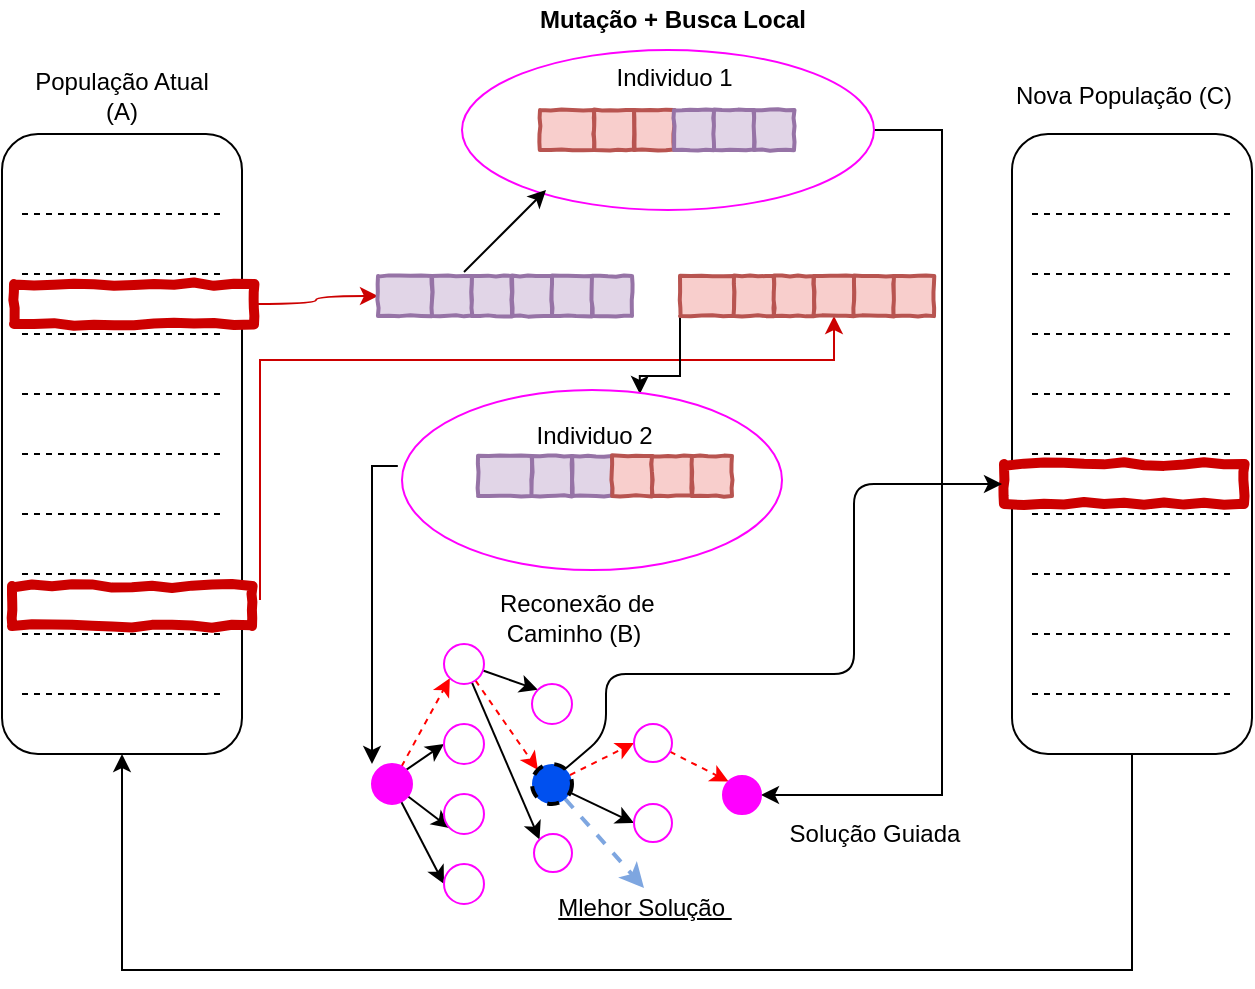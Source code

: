<mxfile version="13.1.3">
    <diagram id="6hGFLwfOUW9BJ-s0fimq" name="Page-1">
        <mxGraphModel dx="726" dy="490" grid="0" gridSize="10" guides="1" tooltips="1" connect="1" arrows="1" fold="1" page="1" pageScale="1" pageWidth="827" pageHeight="1169" math="0" shadow="0">
            <root>
                <mxCell id="0"/>
                <mxCell id="1" parent="0"/>
                <mxCell id="128" style="edgeStyle=orthogonalEdgeStyle;rounded=0;orthogonalLoop=1;jettySize=auto;html=1;strokeColor=#CC0000;entryX=0.5;entryY=1;entryDx=0;entryDy=0;" edge="1" parent="1" target="164">
                    <mxGeometry relative="1" as="geometry">
                        <Array as="points">
                            <mxPoint x="213" y="273"/>
                            <mxPoint x="500" y="273"/>
                        </Array>
                        <mxPoint x="213" y="393" as="sourcePoint"/>
                        <mxPoint x="500" y="290" as="targetPoint"/>
                    </mxGeometry>
                </mxCell>
                <mxCell id="129" value="" style="rounded=1;whiteSpace=wrap;html=1;" vertex="1" parent="1">
                    <mxGeometry x="84" y="160" width="120" height="310" as="geometry"/>
                </mxCell>
                <mxCell id="130" value="" style="endArrow=none;dashed=1;html=1;" edge="1" parent="1">
                    <mxGeometry width="50" height="50" relative="1" as="geometry">
                        <mxPoint x="94" y="200" as="sourcePoint"/>
                        <mxPoint x="194" y="200" as="targetPoint"/>
                    </mxGeometry>
                </mxCell>
                <mxCell id="131" value="" style="endArrow=none;dashed=1;html=1;" edge="1" parent="1">
                    <mxGeometry width="50" height="50" relative="1" as="geometry">
                        <mxPoint x="94" y="230" as="sourcePoint"/>
                        <mxPoint x="194" y="230" as="targetPoint"/>
                    </mxGeometry>
                </mxCell>
                <mxCell id="132" value="" style="endArrow=none;dashed=1;html=1;" edge="1" parent="1">
                    <mxGeometry width="50" height="50" relative="1" as="geometry">
                        <mxPoint x="94" y="260" as="sourcePoint"/>
                        <mxPoint x="194" y="260" as="targetPoint"/>
                    </mxGeometry>
                </mxCell>
                <mxCell id="133" value="" style="endArrow=none;dashed=1;html=1;" edge="1" parent="1">
                    <mxGeometry width="50" height="50" relative="1" as="geometry">
                        <mxPoint x="94" y="290" as="sourcePoint"/>
                        <mxPoint x="194" y="290" as="targetPoint"/>
                    </mxGeometry>
                </mxCell>
                <mxCell id="134" value="" style="endArrow=none;dashed=1;html=1;" edge="1" parent="1">
                    <mxGeometry width="50" height="50" relative="1" as="geometry">
                        <mxPoint x="94" y="320" as="sourcePoint"/>
                        <mxPoint x="194" y="320" as="targetPoint"/>
                    </mxGeometry>
                </mxCell>
                <mxCell id="135" value="" style="endArrow=none;dashed=1;html=1;" edge="1" parent="1">
                    <mxGeometry width="50" height="50" relative="1" as="geometry">
                        <mxPoint x="94" y="350" as="sourcePoint"/>
                        <mxPoint x="194" y="350" as="targetPoint"/>
                    </mxGeometry>
                </mxCell>
                <mxCell id="136" value="" style="endArrow=none;dashed=1;html=1;" edge="1" parent="1">
                    <mxGeometry width="50" height="50" relative="1" as="geometry">
                        <mxPoint x="94" y="380" as="sourcePoint"/>
                        <mxPoint x="194" y="380" as="targetPoint"/>
                    </mxGeometry>
                </mxCell>
                <mxCell id="137" value="" style="endArrow=none;dashed=1;html=1;" edge="1" parent="1">
                    <mxGeometry width="50" height="50" relative="1" as="geometry">
                        <mxPoint x="94" y="410" as="sourcePoint"/>
                        <mxPoint x="194" y="410" as="targetPoint"/>
                    </mxGeometry>
                </mxCell>
                <mxCell id="138" value="" style="endArrow=none;dashed=1;html=1;" edge="1" parent="1">
                    <mxGeometry width="50" height="50" relative="1" as="geometry">
                        <mxPoint x="94" y="440" as="sourcePoint"/>
                        <mxPoint x="194" y="440" as="targetPoint"/>
                    </mxGeometry>
                </mxCell>
                <mxCell id="139" style="edgeStyle=orthogonalEdgeStyle;rounded=0;orthogonalLoop=1;jettySize=auto;html=1;entryX=0.5;entryY=1;entryDx=0;entryDy=0;" edge="1" parent="1" source="140" target="129">
                    <mxGeometry relative="1" as="geometry">
                        <Array as="points">
                            <mxPoint x="649" y="578"/>
                            <mxPoint x="144" y="578"/>
                        </Array>
                    </mxGeometry>
                </mxCell>
                <mxCell id="140" value="" style="rounded=1;whiteSpace=wrap;html=1;" vertex="1" parent="1">
                    <mxGeometry x="589" y="160" width="120" height="310" as="geometry"/>
                </mxCell>
                <mxCell id="141" value="" style="endArrow=none;dashed=1;html=1;" edge="1" parent="1">
                    <mxGeometry width="50" height="50" relative="1" as="geometry">
                        <mxPoint x="599" y="200" as="sourcePoint"/>
                        <mxPoint x="699" y="200" as="targetPoint"/>
                    </mxGeometry>
                </mxCell>
                <mxCell id="142" value="" style="endArrow=none;dashed=1;html=1;" edge="1" parent="1">
                    <mxGeometry width="50" height="50" relative="1" as="geometry">
                        <mxPoint x="599" y="230" as="sourcePoint"/>
                        <mxPoint x="699" y="230" as="targetPoint"/>
                    </mxGeometry>
                </mxCell>
                <mxCell id="143" value="" style="endArrow=none;dashed=1;html=1;" edge="1" parent="1">
                    <mxGeometry width="50" height="50" relative="1" as="geometry">
                        <mxPoint x="599" y="260" as="sourcePoint"/>
                        <mxPoint x="699" y="260" as="targetPoint"/>
                    </mxGeometry>
                </mxCell>
                <mxCell id="144" value="" style="endArrow=none;dashed=1;html=1;" edge="1" parent="1">
                    <mxGeometry width="50" height="50" relative="1" as="geometry">
                        <mxPoint x="599" y="290" as="sourcePoint"/>
                        <mxPoint x="699" y="290" as="targetPoint"/>
                    </mxGeometry>
                </mxCell>
                <mxCell id="145" value="" style="endArrow=none;dashed=1;html=1;" edge="1" parent="1">
                    <mxGeometry width="50" height="50" relative="1" as="geometry">
                        <mxPoint x="599" y="320" as="sourcePoint"/>
                        <mxPoint x="699" y="320" as="targetPoint"/>
                    </mxGeometry>
                </mxCell>
                <mxCell id="146" value="" style="endArrow=none;dashed=1;html=1;" edge="1" parent="1">
                    <mxGeometry width="50" height="50" relative="1" as="geometry">
                        <mxPoint x="599" y="350" as="sourcePoint"/>
                        <mxPoint x="699" y="350" as="targetPoint"/>
                    </mxGeometry>
                </mxCell>
                <mxCell id="147" value="" style="endArrow=none;dashed=1;html=1;" edge="1" parent="1">
                    <mxGeometry width="50" height="50" relative="1" as="geometry">
                        <mxPoint x="599" y="380" as="sourcePoint"/>
                        <mxPoint x="699" y="380" as="targetPoint"/>
                    </mxGeometry>
                </mxCell>
                <mxCell id="148" value="" style="endArrow=none;dashed=1;html=1;" edge="1" parent="1">
                    <mxGeometry width="50" height="50" relative="1" as="geometry">
                        <mxPoint x="599" y="410" as="sourcePoint"/>
                        <mxPoint x="699" y="410" as="targetPoint"/>
                    </mxGeometry>
                </mxCell>
                <mxCell id="149" value="" style="endArrow=none;dashed=1;html=1;" edge="1" parent="1">
                    <mxGeometry width="50" height="50" relative="1" as="geometry">
                        <mxPoint x="599" y="440" as="sourcePoint"/>
                        <mxPoint x="699" y="440" as="targetPoint"/>
                    </mxGeometry>
                </mxCell>
                <mxCell id="150" style="edgeStyle=orthogonalEdgeStyle;curved=1;rounded=0;orthogonalLoop=1;jettySize=auto;html=1;exitX=1;exitY=0.5;exitDx=0;exitDy=0;entryX=0;entryY=0.5;entryDx=0;entryDy=0;strokeColor=#CC0000;" edge="1" parent="1" source="151" target="152">
                    <mxGeometry relative="1" as="geometry"/>
                </mxCell>
                <mxCell id="151" value="" style="html=1;whiteSpace=wrap;comic=1;strokeWidth=5;fontFamily=Comic Sans MS;fontStyle=1;fillColor=#FFFFFF;strokeColor=#CC0000;fontColor=#ffffff;" vertex="1" parent="1">
                    <mxGeometry x="90" y="235" width="120" height="20" as="geometry"/>
                </mxCell>
                <mxCell id="152" value="" style="html=1;whiteSpace=wrap;comic=1;strokeWidth=2;fontFamily=Comic Sans MS;fontStyle=1;fillColor=#e1d5e7;strokeColor=#9673a6;" vertex="1" parent="1">
                    <mxGeometry x="272" y="231" width="27" height="20" as="geometry"/>
                </mxCell>
                <mxCell id="153" value="" style="html=1;whiteSpace=wrap;comic=1;strokeWidth=2;fontFamily=Comic Sans MS;fontStyle=1;fillColor=#e1d5e7;strokeColor=#9673a6;" vertex="1" parent="1">
                    <mxGeometry x="299" y="231" width="20" height="20" as="geometry"/>
                </mxCell>
                <mxCell id="154" style="edgeStyle=none;rounded=0;orthogonalLoop=1;jettySize=auto;html=1;strokeColor=#000000;exitX=-0.011;exitY=0.422;exitDx=0;exitDy=0;exitPerimeter=0;" edge="1" parent="1" source="207">
                    <mxGeometry relative="1" as="geometry">
                        <mxPoint x="269" y="475" as="targetPoint"/>
                        <mxPoint x="327" y="256" as="sourcePoint"/>
                        <Array as="points">
                            <mxPoint x="269" y="326"/>
                            <mxPoint x="269" y="371"/>
                        </Array>
                    </mxGeometry>
                </mxCell>
                <mxCell id="155" value="" style="html=1;whiteSpace=wrap;comic=1;strokeWidth=2;fontFamily=Comic Sans MS;fontStyle=1;fillColor=#e1d5e7;strokeColor=#9673a6;" vertex="1" parent="1">
                    <mxGeometry x="319" y="231" width="20" height="20" as="geometry"/>
                </mxCell>
                <mxCell id="156" value="" style="html=1;whiteSpace=wrap;comic=1;strokeWidth=2;fontFamily=Comic Sans MS;fontStyle=1;fillColor=#e1d5e7;strokeColor=#9673a6;" vertex="1" parent="1">
                    <mxGeometry x="339" y="231" width="20" height="20" as="geometry"/>
                </mxCell>
                <mxCell id="157" value="" style="html=1;whiteSpace=wrap;comic=1;strokeWidth=2;fontFamily=Comic Sans MS;fontStyle=1;fillColor=#e1d5e7;strokeColor=#9673a6;" vertex="1" parent="1">
                    <mxGeometry x="359" y="231" width="20" height="20" as="geometry"/>
                </mxCell>
                <mxCell id="158" value="" style="html=1;whiteSpace=wrap;comic=1;strokeWidth=2;fontFamily=Comic Sans MS;fontStyle=1;fillColor=#e1d5e7;strokeColor=#9673a6;" vertex="1" parent="1">
                    <mxGeometry x="379" y="231" width="20" height="20" as="geometry"/>
                </mxCell>
                <mxCell id="159" style="edgeStyle=orthogonalEdgeStyle;rounded=0;orthogonalLoop=1;jettySize=auto;html=1;exitX=0;exitY=1;exitDx=0;exitDy=0;entryX=0.626;entryY=0.022;entryDx=0;entryDy=0;entryPerimeter=0;" edge="1" parent="1" source="160" target="207">
                    <mxGeometry relative="1" as="geometry">
                        <Array as="points">
                            <mxPoint x="423" y="281"/>
                            <mxPoint x="403" y="281"/>
                        </Array>
                    </mxGeometry>
                </mxCell>
                <mxCell id="160" value="" style="html=1;whiteSpace=wrap;comic=1;strokeWidth=2;fontFamily=Comic Sans MS;fontStyle=1;fillColor=#f8cecc;strokeColor=#b85450;" vertex="1" parent="1">
                    <mxGeometry x="423" y="231" width="27" height="20" as="geometry"/>
                </mxCell>
                <mxCell id="161" value="" style="html=1;whiteSpace=wrap;comic=1;strokeWidth=2;fontFamily=Comic Sans MS;fontStyle=1;fillColor=#f8cecc;strokeColor=#b85450;" vertex="1" parent="1">
                    <mxGeometry x="450" y="231" width="20" height="20" as="geometry"/>
                </mxCell>
                <mxCell id="162" style="edgeStyle=orthogonalEdgeStyle;rounded=0;orthogonalLoop=1;jettySize=auto;html=1;exitX=1;exitY=0.5;exitDx=0;exitDy=0;entryX=1;entryY=0.5;entryDx=0;entryDy=0;" edge="1" parent="1" source="199" target="193">
                    <mxGeometry relative="1" as="geometry">
                        <mxPoint x="480" y="535" as="targetPoint"/>
                        <Array as="points">
                            <mxPoint x="554" y="158"/>
                            <mxPoint x="554" y="491"/>
                        </Array>
                    </mxGeometry>
                </mxCell>
                <mxCell id="163" value="" style="html=1;whiteSpace=wrap;comic=1;strokeWidth=2;fontFamily=Comic Sans MS;fontStyle=1;fillColor=#f8cecc;strokeColor=#b85450;" vertex="1" parent="1">
                    <mxGeometry x="470" y="231" width="20" height="20" as="geometry"/>
                </mxCell>
                <mxCell id="164" value="" style="html=1;whiteSpace=wrap;comic=1;strokeWidth=2;fontFamily=Comic Sans MS;fontStyle=1;fillColor=#f8cecc;strokeColor=#b85450;" vertex="1" parent="1">
                    <mxGeometry x="490" y="231" width="20" height="20" as="geometry"/>
                </mxCell>
                <mxCell id="165" value="" style="html=1;whiteSpace=wrap;comic=1;strokeWidth=2;fontFamily=Comic Sans MS;fontStyle=1;fillColor=#f8cecc;strokeColor=#b85450;" vertex="1" parent="1">
                    <mxGeometry x="510" y="231" width="20" height="20" as="geometry"/>
                </mxCell>
                <mxCell id="166" value="" style="html=1;whiteSpace=wrap;comic=1;strokeWidth=2;fontFamily=Comic Sans MS;fontStyle=1;fillColor=#f8cecc;strokeColor=#b85450;" vertex="1" parent="1">
                    <mxGeometry x="530" y="231" width="20" height="20" as="geometry"/>
                </mxCell>
                <mxCell id="167" value="&amp;nbsp;Reconexão de Caminho (B)" style="text;html=1;strokeColor=none;fillColor=none;align=center;verticalAlign=middle;whiteSpace=wrap;rounded=0;" vertex="1" parent="1">
                    <mxGeometry x="325" y="388" width="90" height="27" as="geometry"/>
                </mxCell>
                <mxCell id="168" value="" style="html=1;whiteSpace=wrap;comic=1;strokeWidth=5;fontFamily=Comic Sans MS;fontStyle=1;fillColor=#FFFFFF;strokeColor=#CC0000;fontColor=#ffffff;" vertex="1" parent="1">
                    <mxGeometry x="89" y="386" width="120" height="20" as="geometry"/>
                </mxCell>
                <mxCell id="169" value="" style="html=1;whiteSpace=wrap;comic=1;strokeWidth=5;fontFamily=Comic Sans MS;fontStyle=1;fillColor=#FFFFFF;strokeColor=#CC0000;fontColor=#ffffff;" vertex="1" parent="1">
                    <mxGeometry x="585" y="325" width="120" height="20" as="geometry"/>
                </mxCell>
                <mxCell id="170" value="População Atual (A)" style="text;html=1;strokeColor=none;fillColor=none;align=center;verticalAlign=middle;whiteSpace=wrap;rounded=0;" vertex="1" parent="1">
                    <mxGeometry x="99" y="131" width="90" height="20" as="geometry"/>
                </mxCell>
                <mxCell id="171" value="Nova População (C)" style="text;html=1;strokeColor=none;fillColor=none;align=center;verticalAlign=middle;whiteSpace=wrap;rounded=0;" vertex="1" parent="1">
                    <mxGeometry x="587" y="131" width="116" height="20" as="geometry"/>
                </mxCell>
                <mxCell id="172" style="rounded=0;orthogonalLoop=1;jettySize=auto;html=1;exitX=1;exitY=0;exitDx=0;exitDy=0;entryX=0;entryY=0.5;entryDx=0;entryDy=0;" edge="1" parent="1" source="176" target="179">
                    <mxGeometry relative="1" as="geometry"/>
                </mxCell>
                <mxCell id="173" style="edgeStyle=none;rounded=0;orthogonalLoop=1;jettySize=auto;html=1;entryX=0;entryY=1;entryDx=0;entryDy=0;strokeColor=#FF0000;dashed=1;" edge="1" parent="1" source="176" target="183">
                    <mxGeometry relative="1" as="geometry"/>
                </mxCell>
                <mxCell id="174" style="edgeStyle=none;rounded=0;orthogonalLoop=1;jettySize=auto;html=1;entryX=0;entryY=0.5;entryDx=0;entryDy=0;" edge="1" parent="1" source="176" target="177">
                    <mxGeometry relative="1" as="geometry"/>
                </mxCell>
                <mxCell id="175" style="edgeStyle=none;rounded=0;orthogonalLoop=1;jettySize=auto;html=1;entryX=0;entryY=1;entryDx=0;entryDy=0;" edge="1" parent="1" source="176" target="178">
                    <mxGeometry relative="1" as="geometry"/>
                </mxCell>
                <mxCell id="176" value="" style="ellipse;whiteSpace=wrap;html=1;aspect=fixed;strokeColor=#FF00FF;strokeWidth=1;fillColor=#FF00FF;gradientColor=none;" vertex="1" parent="1">
                    <mxGeometry x="269" y="475" width="20" height="20" as="geometry"/>
                </mxCell>
                <mxCell id="177" value="" style="ellipse;whiteSpace=wrap;html=1;aspect=fixed;strokeColor=#FF00FF;strokeWidth=1;fillColor=#FFFFFF;gradientColor=none;" vertex="1" parent="1">
                    <mxGeometry x="305" y="525" width="20" height="20" as="geometry"/>
                </mxCell>
                <mxCell id="178" value="" style="ellipse;whiteSpace=wrap;html=1;aspect=fixed;strokeColor=#FF00FF;strokeWidth=1;fillColor=#FFFFFF;gradientColor=none;" vertex="1" parent="1">
                    <mxGeometry x="305" y="490" width="20" height="20" as="geometry"/>
                </mxCell>
                <mxCell id="179" value="" style="ellipse;whiteSpace=wrap;html=1;aspect=fixed;strokeColor=#FF00FF;strokeWidth=1;fillColor=#FFFFFF;gradientColor=none;" vertex="1" parent="1">
                    <mxGeometry x="305" y="455" width="20" height="20" as="geometry"/>
                </mxCell>
                <mxCell id="180" style="edgeStyle=none;rounded=0;orthogonalLoop=1;jettySize=auto;html=1;entryX=0;entryY=0;entryDx=0;entryDy=0;" edge="1" parent="1" source="183" target="184">
                    <mxGeometry relative="1" as="geometry"/>
                </mxCell>
                <mxCell id="181" style="edgeStyle=none;rounded=0;orthogonalLoop=1;jettySize=auto;html=1;entryX=0;entryY=0;entryDx=0;entryDy=0;fillColor=#f8cecc;strokeColor=#FF0000;strokeWidth=1;dashed=1;" edge="1" parent="1" source="183" target="188">
                    <mxGeometry relative="1" as="geometry"/>
                </mxCell>
                <mxCell id="182" style="edgeStyle=none;rounded=0;orthogonalLoop=1;jettySize=auto;html=1;entryX=0;entryY=0;entryDx=0;entryDy=0;" edge="1" parent="1" source="183" target="189">
                    <mxGeometry relative="1" as="geometry"/>
                </mxCell>
                <mxCell id="183" value="" style="ellipse;whiteSpace=wrap;html=1;aspect=fixed;strokeColor=#FF00FF;strokeWidth=1;fillColor=#FFFFFF;gradientColor=none;" vertex="1" parent="1">
                    <mxGeometry x="305" y="415" width="20" height="20" as="geometry"/>
                </mxCell>
                <mxCell id="184" value="" style="ellipse;whiteSpace=wrap;html=1;aspect=fixed;strokeColor=#FF00FF;strokeWidth=1;fillColor=#FFFFFF;gradientColor=none;" vertex="1" parent="1">
                    <mxGeometry x="349" y="435" width="20" height="20" as="geometry"/>
                </mxCell>
                <mxCell id="185" style="edgeStyle=none;rounded=0;orthogonalLoop=1;jettySize=auto;html=1;entryX=0;entryY=0.5;entryDx=0;entryDy=0;strokeColor=#FF0000;dashed=1;" edge="1" parent="1" source="188" target="192">
                    <mxGeometry relative="1" as="geometry"/>
                </mxCell>
                <mxCell id="186" style="edgeStyle=none;rounded=0;orthogonalLoop=1;jettySize=auto;html=1;entryX=0;entryY=0.5;entryDx=0;entryDy=0;" edge="1" parent="1" source="188" target="190">
                    <mxGeometry relative="1" as="geometry"/>
                </mxCell>
                <mxCell id="187" style="edgeStyle=none;rounded=1;orthogonalLoop=1;jettySize=auto;html=1;entryX=0.5;entryY=0;entryDx=0;entryDy=0;strokeColor=#7EA6E0;strokeWidth=2;dashed=1;" edge="1" parent="1" source="188" target="194">
                    <mxGeometry relative="1" as="geometry"/>
                </mxCell>
                <mxCell id="188" value="" style="ellipse;whiteSpace=wrap;html=1;aspect=fixed;strokeColor=#000000;strokeWidth=2;fillColor=#0050ef;dashed=1;fontColor=#ffffff;gradientColor=none;" vertex="1" parent="1">
                    <mxGeometry x="349" y="475" width="20" height="20" as="geometry"/>
                </mxCell>
                <mxCell id="189" value="" style="ellipse;whiteSpace=wrap;html=1;aspect=fixed;strokeColor=#FF00FF;strokeWidth=1;fillColor=#FFFFFF;gradientColor=none;" vertex="1" parent="1">
                    <mxGeometry x="350" y="510" width="19" height="19" as="geometry"/>
                </mxCell>
                <mxCell id="190" value="" style="ellipse;whiteSpace=wrap;html=1;aspect=fixed;strokeColor=#FF00FF;strokeWidth=1;fillColor=#FFFFFF;gradientColor=none;" vertex="1" parent="1">
                    <mxGeometry x="400" y="495" width="19" height="19" as="geometry"/>
                </mxCell>
                <mxCell id="191" style="edgeStyle=none;rounded=0;orthogonalLoop=1;jettySize=auto;html=1;entryX=0;entryY=0;entryDx=0;entryDy=0;strokeColor=#FF0000;dashed=1;" edge="1" parent="1" source="192" target="193">
                    <mxGeometry relative="1" as="geometry"/>
                </mxCell>
                <mxCell id="192" value="" style="ellipse;whiteSpace=wrap;html=1;aspect=fixed;strokeColor=#FF00FF;strokeWidth=1;fillColor=#FFFFFF;gradientColor=none;" vertex="1" parent="1">
                    <mxGeometry x="400" y="455" width="19" height="19" as="geometry"/>
                </mxCell>
                <mxCell id="193" value="" style="ellipse;whiteSpace=wrap;html=1;aspect=fixed;strokeColor=#FF00FF;strokeWidth=1;fillColor=#FF00FF;gradientColor=none;" vertex="1" parent="1">
                    <mxGeometry x="444.5" y="481" width="19" height="19" as="geometry"/>
                </mxCell>
                <mxCell id="194" value="&lt;u&gt;Mlehor Solução&amp;nbsp;&lt;br&gt;&lt;/u&gt;" style="text;html=1;strokeColor=none;fillColor=none;align=center;verticalAlign=middle;whiteSpace=wrap;rounded=0;" vertex="1" parent="1">
                    <mxGeometry x="346.5" y="537" width="117" height="20" as="geometry"/>
                </mxCell>
                <mxCell id="195" value="Solução Guiada" style="text;html=1;strokeColor=none;fillColor=none;align=center;verticalAlign=middle;whiteSpace=wrap;rounded=0;" vertex="1" parent="1">
                    <mxGeometry x="461.5" y="500" width="117" height="20" as="geometry"/>
                </mxCell>
                <mxCell id="196" style="edgeStyle=none;rounded=1;orthogonalLoop=1;jettySize=auto;html=1;entryX=0;entryY=0.5;entryDx=0;entryDy=0;strokeColor=#000000;strokeWidth=1;exitX=1;exitY=0;exitDx=0;exitDy=0;" edge="1" parent="1">
                    <mxGeometry relative="1" as="geometry">
                        <Array as="points">
                            <mxPoint x="386" y="460"/>
                            <mxPoint x="386" y="430"/>
                            <mxPoint x="475" y="430"/>
                            <mxPoint x="510" y="430"/>
                            <mxPoint x="510" y="371"/>
                            <mxPoint x="510" y="335"/>
                        </Array>
                        <mxPoint x="365.071" y="477.929" as="sourcePoint"/>
                        <mxPoint x="584" y="335" as="targetPoint"/>
                    </mxGeometry>
                </mxCell>
                <mxCell id="197" style="edgeStyle=orthogonalEdgeStyle;rounded=0;orthogonalLoop=1;jettySize=auto;html=1;exitX=0.5;exitY=1;exitDx=0;exitDy=0;" edge="1" parent="1" source="167" target="167">
                    <mxGeometry relative="1" as="geometry"/>
                </mxCell>
                <mxCell id="198" value="&lt;b&gt;Mutação + Busca Local&lt;/b&gt;" style="text;html=1;strokeColor=none;fillColor=none;align=center;verticalAlign=middle;whiteSpace=wrap;rounded=0;" vertex="1" parent="1">
                    <mxGeometry x="320.5" y="93" width="197" height="20" as="geometry"/>
                </mxCell>
                <mxCell id="199" value="" style="ellipse;whiteSpace=wrap;html=1;strokeColor=#FF00FF;strokeWidth=1;fillColor=#FFFFFF;gradientColor=none;" vertex="1" parent="1">
                    <mxGeometry x="314" y="118" width="206" height="80" as="geometry"/>
                </mxCell>
                <mxCell id="200" value="" style="html=1;whiteSpace=wrap;comic=1;strokeWidth=2;fontFamily=Comic Sans MS;fontStyle=1;fillColor=#f8cecc;strokeColor=#b85450;" vertex="1" parent="1">
                    <mxGeometry x="353" y="148" width="27" height="20" as="geometry"/>
                </mxCell>
                <mxCell id="201" value="" style="html=1;whiteSpace=wrap;comic=1;strokeWidth=2;fontFamily=Comic Sans MS;fontStyle=1;fillColor=#f8cecc;strokeColor=#b85450;" vertex="1" parent="1">
                    <mxGeometry x="380" y="148" width="20" height="20" as="geometry"/>
                </mxCell>
                <mxCell id="202" value="" style="html=1;whiteSpace=wrap;comic=1;strokeWidth=2;fontFamily=Comic Sans MS;fontStyle=1;fillColor=#f8cecc;strokeColor=#b85450;" vertex="1" parent="1">
                    <mxGeometry x="400" y="148" width="20" height="20" as="geometry"/>
                </mxCell>
                <mxCell id="203" value="" style="html=1;whiteSpace=wrap;comic=1;strokeWidth=2;fontFamily=Comic Sans MS;fontStyle=1;fillColor=#e1d5e7;strokeColor=#9673a6;" vertex="1" parent="1">
                    <mxGeometry x="420" y="148" width="20" height="20" as="geometry"/>
                </mxCell>
                <mxCell id="204" value="" style="html=1;whiteSpace=wrap;comic=1;strokeWidth=2;fontFamily=Comic Sans MS;fontStyle=1;fillColor=#e1d5e7;strokeColor=#9673a6;" vertex="1" parent="1">
                    <mxGeometry x="440" y="148" width="20" height="20" as="geometry"/>
                </mxCell>
                <mxCell id="205" value="" style="html=1;whiteSpace=wrap;comic=1;strokeWidth=2;fontFamily=Comic Sans MS;fontStyle=1;fillColor=#e1d5e7;strokeColor=#9673a6;" vertex="1" parent="1">
                    <mxGeometry x="460" y="148" width="20" height="20" as="geometry"/>
                </mxCell>
                <mxCell id="206" style="edgeStyle=none;rounded=0;orthogonalLoop=1;jettySize=auto;html=1;strokeColor=#000000;" edge="1" parent="1">
                    <mxGeometry relative="1" as="geometry">
                        <mxPoint x="356" y="188" as="targetPoint"/>
                        <mxPoint x="315" y="229" as="sourcePoint"/>
                    </mxGeometry>
                </mxCell>
                <mxCell id="207" value="" style="ellipse;whiteSpace=wrap;html=1;strokeColor=#FF00FF;strokeWidth=1;fillColor=#FFFFFF;gradientColor=none;" vertex="1" parent="1">
                    <mxGeometry x="284" y="288" width="190" height="90" as="geometry"/>
                </mxCell>
                <mxCell id="208" value="" style="html=1;whiteSpace=wrap;comic=1;strokeWidth=2;fontFamily=Comic Sans MS;fontStyle=1;fillColor=#e1d5e7;strokeColor=#9673a6;" vertex="1" parent="1">
                    <mxGeometry x="322" y="321" width="27" height="20" as="geometry"/>
                </mxCell>
                <mxCell id="209" value="" style="html=1;whiteSpace=wrap;comic=1;strokeWidth=2;fontFamily=Comic Sans MS;fontStyle=1;fillColor=#e1d5e7;strokeColor=#9673a6;" vertex="1" parent="1">
                    <mxGeometry x="349" y="321" width="20" height="20" as="geometry"/>
                </mxCell>
                <mxCell id="210" value="" style="html=1;whiteSpace=wrap;comic=1;strokeWidth=2;fontFamily=Comic Sans MS;fontStyle=1;fillColor=#e1d5e7;strokeColor=#9673a6;" vertex="1" parent="1">
                    <mxGeometry x="369" y="321" width="20" height="20" as="geometry"/>
                </mxCell>
                <mxCell id="211" value="" style="html=1;whiteSpace=wrap;comic=1;strokeWidth=2;fontFamily=Comic Sans MS;fontStyle=1;fillColor=#f8cecc;strokeColor=#b85450;" vertex="1" parent="1">
                    <mxGeometry x="389" y="321" width="20" height="20" as="geometry"/>
                </mxCell>
                <mxCell id="212" value="" style="html=1;whiteSpace=wrap;comic=1;strokeWidth=2;fontFamily=Comic Sans MS;fontStyle=1;fillColor=#f8cecc;strokeColor=#b85450;" vertex="1" parent="1">
                    <mxGeometry x="409" y="321" width="20" height="20" as="geometry"/>
                </mxCell>
                <mxCell id="213" value="" style="html=1;whiteSpace=wrap;comic=1;strokeWidth=2;fontFamily=Comic Sans MS;fontStyle=1;fillColor=#f8cecc;strokeColor=#b85450;" vertex="1" parent="1">
                    <mxGeometry x="429" y="321" width="20" height="20" as="geometry"/>
                </mxCell>
                <mxCell id="214" value="Individuo 2&amp;nbsp;" style="text;html=1;strokeColor=none;fillColor=none;align=center;verticalAlign=middle;whiteSpace=wrap;rounded=0;" vertex="1" parent="1">
                    <mxGeometry x="337" y="301" width="90" height="20" as="geometry"/>
                </mxCell>
                <mxCell id="215" value="Individuo 1&amp;nbsp;" style="text;html=1;strokeColor=none;fillColor=none;align=center;verticalAlign=middle;whiteSpace=wrap;rounded=0;" vertex="1" parent="1">
                    <mxGeometry x="377" y="122" width="90" height="20" as="geometry"/>
                </mxCell>
            </root>
        </mxGraphModel>
    </diagram>
</mxfile>